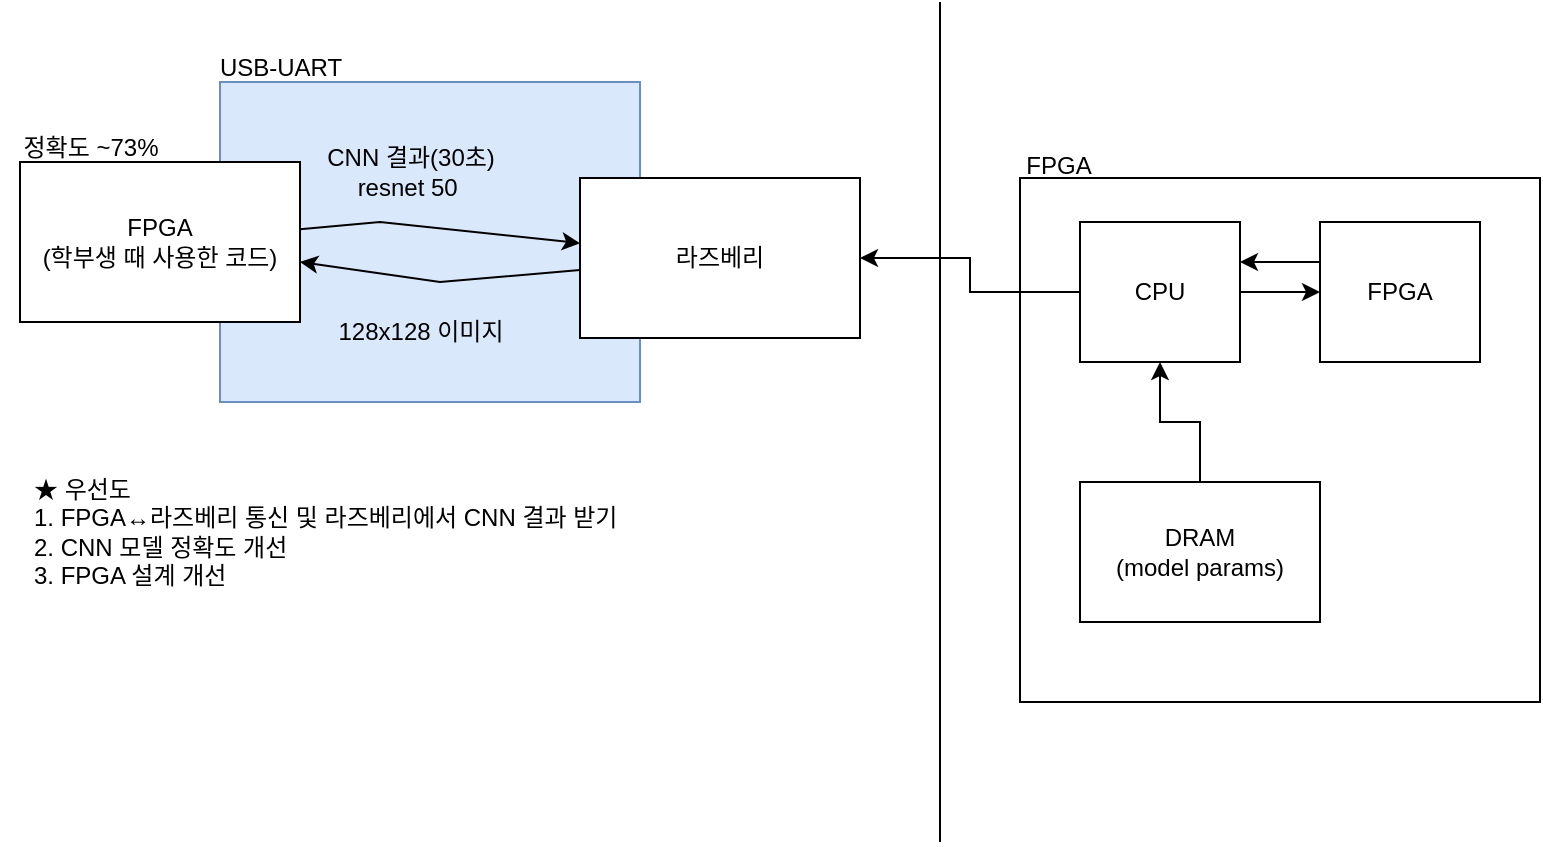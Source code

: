<mxfile version="26.0.16">
  <diagram name="페이지-1" id="1dnptGNsr8sECKLRQFxi">
    <mxGraphModel dx="878" dy="508" grid="1" gridSize="10" guides="1" tooltips="1" connect="1" arrows="1" fold="1" page="1" pageScale="1" pageWidth="827" pageHeight="1169" math="0" shadow="0">
      <root>
        <mxCell id="0" />
        <mxCell id="1" parent="0" />
        <mxCell id="v-qG8luXAzPql-lUKYtl-8" value="" style="rounded=0;whiteSpace=wrap;html=1;strokeColor=#6c8ebf;fillColor=#dae8fc;" vertex="1" parent="1">
          <mxGeometry x="160" y="250" width="210" height="160" as="geometry" />
        </mxCell>
        <mxCell id="v-qG8luXAzPql-lUKYtl-1" value="FPGA&lt;br&gt;(학부생 때 사용한 코드)" style="rounded=0;whiteSpace=wrap;html=1;" vertex="1" parent="1">
          <mxGeometry x="60" y="290" width="140" height="80" as="geometry" />
        </mxCell>
        <mxCell id="v-qG8luXAzPql-lUKYtl-2" value="라즈베리" style="rounded=0;whiteSpace=wrap;html=1;" vertex="1" parent="1">
          <mxGeometry x="340" y="298" width="140" height="80" as="geometry" />
        </mxCell>
        <mxCell id="v-qG8luXAzPql-lUKYtl-4" value="" style="endArrow=classic;html=1;rounded=0;" edge="1" parent="1" source="v-qG8luXAzPql-lUKYtl-2" target="v-qG8luXAzPql-lUKYtl-1">
          <mxGeometry width="50" height="50" relative="1" as="geometry">
            <mxPoint x="460" y="410" as="sourcePoint" />
            <mxPoint x="510" y="360" as="targetPoint" />
            <Array as="points">
              <mxPoint x="270" y="350" />
            </Array>
          </mxGeometry>
        </mxCell>
        <mxCell id="v-qG8luXAzPql-lUKYtl-5" value="" style="endArrow=classic;html=1;rounded=0;" edge="1" parent="1" source="v-qG8luXAzPql-lUKYtl-1" target="v-qG8luXAzPql-lUKYtl-2">
          <mxGeometry width="50" height="50" relative="1" as="geometry">
            <mxPoint x="460" y="410" as="sourcePoint" />
            <mxPoint x="510" y="360" as="targetPoint" />
            <Array as="points">
              <mxPoint x="240" y="320" />
            </Array>
          </mxGeometry>
        </mxCell>
        <mxCell id="v-qG8luXAzPql-lUKYtl-6" value="CNN 결과(30초)&lt;br&gt;resnet 50&amp;nbsp;" style="text;html=1;align=center;verticalAlign=middle;resizable=0;points=[];autosize=1;strokeColor=none;fillColor=none;" vertex="1" parent="1">
          <mxGeometry x="200" y="275" width="110" height="40" as="geometry" />
        </mxCell>
        <mxCell id="v-qG8luXAzPql-lUKYtl-7" value="128x128 이미지" style="text;html=1;align=center;verticalAlign=middle;resizable=0;points=[];autosize=1;strokeColor=none;fillColor=none;" vertex="1" parent="1">
          <mxGeometry x="205" y="360" width="110" height="30" as="geometry" />
        </mxCell>
        <mxCell id="v-qG8luXAzPql-lUKYtl-9" value="USB-UART" style="text;html=1;align=center;verticalAlign=middle;resizable=0;points=[];autosize=1;strokeColor=none;fillColor=none;" vertex="1" parent="1">
          <mxGeometry x="150" y="228" width="80" height="30" as="geometry" />
        </mxCell>
        <mxCell id="v-qG8luXAzPql-lUKYtl-10" value="★ 우선도&lt;div&gt;1. FPGA↔라즈베리 통신 및 라즈베리에서 CNN 결과 받기&lt;/div&gt;&lt;div&gt;2. CNN 모델 정확도 개선&lt;/div&gt;&lt;div&gt;3. FPGA 설계 개선&lt;/div&gt;" style="text;html=1;align=left;verticalAlign=middle;resizable=0;points=[];autosize=1;strokeColor=none;fillColor=none;" vertex="1" parent="1">
          <mxGeometry x="65" y="440" width="320" height="70" as="geometry" />
        </mxCell>
        <mxCell id="v-qG8luXAzPql-lUKYtl-11" value="정확도 ~73%" style="text;html=1;align=center;verticalAlign=middle;resizable=0;points=[];autosize=1;strokeColor=none;fillColor=none;" vertex="1" parent="1">
          <mxGeometry x="50" y="268" width="90" height="30" as="geometry" />
        </mxCell>
        <mxCell id="v-qG8luXAzPql-lUKYtl-12" value="&amp;nbsp;&amp;nbsp;" style="rounded=0;whiteSpace=wrap;html=1;" vertex="1" parent="1">
          <mxGeometry x="560" y="298" width="260" height="262" as="geometry" />
        </mxCell>
        <mxCell id="v-qG8luXAzPql-lUKYtl-14" value="FPGA" style="text;html=1;align=center;verticalAlign=middle;resizable=0;points=[];autosize=1;strokeColor=none;fillColor=none;" vertex="1" parent="1">
          <mxGeometry x="549" y="277" width="60" height="30" as="geometry" />
        </mxCell>
        <mxCell id="v-qG8luXAzPql-lUKYtl-15" value="" style="endArrow=none;html=1;rounded=0;" edge="1" parent="1">
          <mxGeometry width="50" height="50" relative="1" as="geometry">
            <mxPoint x="520" y="630" as="sourcePoint" />
            <mxPoint x="520" y="210" as="targetPoint" />
          </mxGeometry>
        </mxCell>
        <mxCell id="v-qG8luXAzPql-lUKYtl-21" value="" style="edgeStyle=orthogonalEdgeStyle;rounded=0;orthogonalLoop=1;jettySize=auto;html=1;" edge="1" parent="1" source="v-qG8luXAzPql-lUKYtl-16" target="v-qG8luXAzPql-lUKYtl-17">
          <mxGeometry relative="1" as="geometry" />
        </mxCell>
        <mxCell id="v-qG8luXAzPql-lUKYtl-23" value="" style="edgeStyle=orthogonalEdgeStyle;rounded=0;orthogonalLoop=1;jettySize=auto;html=1;" edge="1" parent="1" source="v-qG8luXAzPql-lUKYtl-16" target="v-qG8luXAzPql-lUKYtl-2">
          <mxGeometry relative="1" as="geometry" />
        </mxCell>
        <mxCell id="v-qG8luXAzPql-lUKYtl-16" value="CPU" style="rounded=0;whiteSpace=wrap;html=1;" vertex="1" parent="1">
          <mxGeometry x="590" y="320" width="80" height="70" as="geometry" />
        </mxCell>
        <mxCell id="v-qG8luXAzPql-lUKYtl-22" value="" style="edgeStyle=orthogonalEdgeStyle;rounded=0;orthogonalLoop=1;jettySize=auto;html=1;" edge="1" parent="1" source="v-qG8luXAzPql-lUKYtl-17" target="v-qG8luXAzPql-lUKYtl-16">
          <mxGeometry relative="1" as="geometry">
            <Array as="points">
              <mxPoint x="690" y="340" />
              <mxPoint x="690" y="340" />
            </Array>
          </mxGeometry>
        </mxCell>
        <mxCell id="v-qG8luXAzPql-lUKYtl-17" value="FPGA" style="rounded=0;whiteSpace=wrap;html=1;" vertex="1" parent="1">
          <mxGeometry x="710" y="320" width="80" height="70" as="geometry" />
        </mxCell>
        <mxCell id="v-qG8luXAzPql-lUKYtl-20" value="" style="edgeStyle=orthogonalEdgeStyle;rounded=0;orthogonalLoop=1;jettySize=auto;html=1;" edge="1" parent="1" source="v-qG8luXAzPql-lUKYtl-18" target="v-qG8luXAzPql-lUKYtl-16">
          <mxGeometry relative="1" as="geometry" />
        </mxCell>
        <mxCell id="v-qG8luXAzPql-lUKYtl-18" value="DRAM&lt;br&gt;(model params)" style="rounded=0;whiteSpace=wrap;html=1;" vertex="1" parent="1">
          <mxGeometry x="590" y="450" width="120" height="70" as="geometry" />
        </mxCell>
      </root>
    </mxGraphModel>
  </diagram>
</mxfile>
